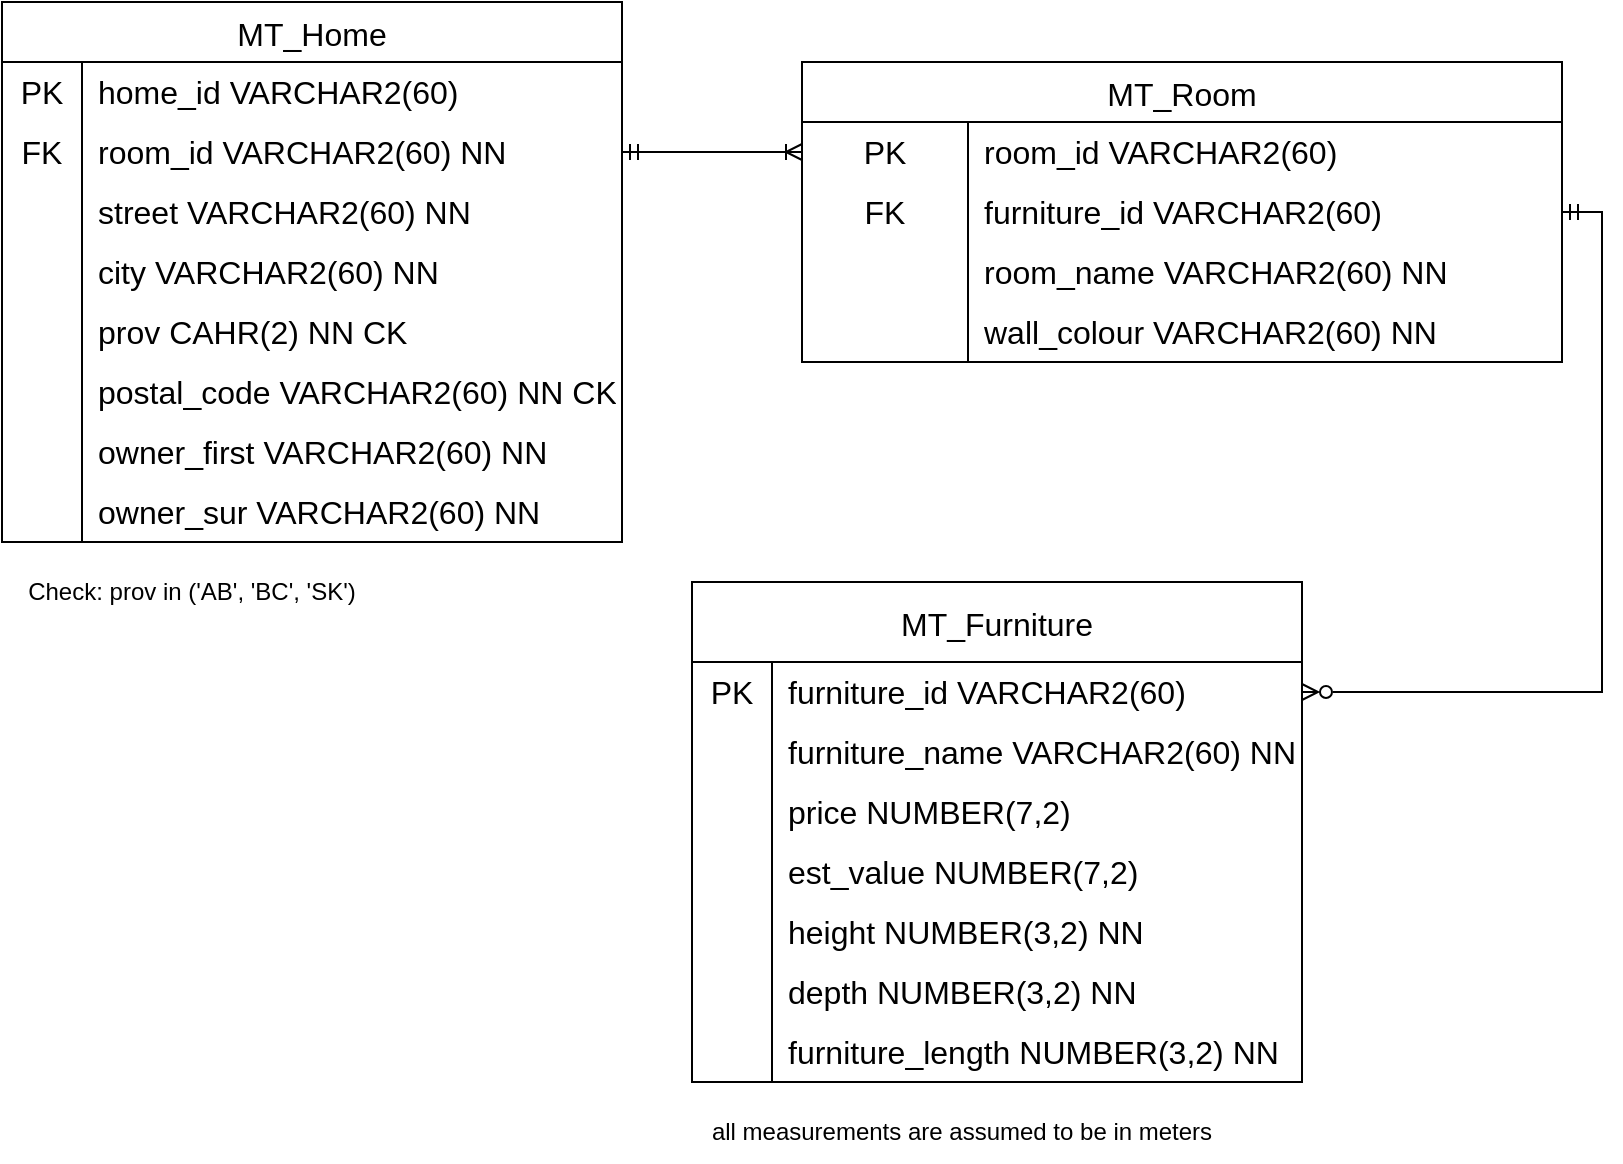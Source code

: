 <mxfile version="21.0.6" type="device"><diagram id="R2lEEEUBdFMjLlhIrx00" name="Page-1"><mxGraphModel dx="473" dy="671" grid="1" gridSize="10" guides="1" tooltips="1" connect="1" arrows="1" fold="1" page="1" pageScale="1" pageWidth="850" pageHeight="1100" math="0" shadow="0" extFonts="Permanent Marker^https://fonts.googleapis.com/css?family=Permanent+Marker"><root><mxCell id="0"/><mxCell id="1" parent="0"/><mxCell id="aU5wr9sbj37ZTKWmg6td-1" value="MT_Home" style="shape=table;startSize=30;container=1;collapsible=0;childLayout=tableLayout;fixedRows=1;rowLines=0;fontStyle=0;strokeColor=default;fontSize=16;" vertex="1" parent="1"><mxGeometry y="110" width="310" height="270" as="geometry"/></mxCell><mxCell id="aU5wr9sbj37ZTKWmg6td-2" value="" style="shape=tableRow;horizontal=0;startSize=0;swimlaneHead=0;swimlaneBody=0;top=0;left=0;bottom=0;right=0;collapsible=0;dropTarget=0;fillColor=none;points=[[0,0.5],[1,0.5]];portConstraint=eastwest;strokeColor=inherit;fontSize=16;" vertex="1" parent="aU5wr9sbj37ZTKWmg6td-1"><mxGeometry y="30" width="310" height="30" as="geometry"/></mxCell><mxCell id="aU5wr9sbj37ZTKWmg6td-3" value="PK" style="shape=partialRectangle;html=1;whiteSpace=wrap;connectable=0;fillColor=none;top=0;left=0;bottom=0;right=0;overflow=hidden;pointerEvents=1;strokeColor=inherit;fontSize=16;" vertex="1" parent="aU5wr9sbj37ZTKWmg6td-2"><mxGeometry width="40" height="30" as="geometry"><mxRectangle width="40" height="30" as="alternateBounds"/></mxGeometry></mxCell><mxCell id="aU5wr9sbj37ZTKWmg6td-4" value="home_id VARCHAR2(60)" style="shape=partialRectangle;html=1;whiteSpace=wrap;connectable=0;fillColor=none;top=0;left=0;bottom=0;right=0;align=left;spacingLeft=6;overflow=hidden;strokeColor=inherit;fontSize=16;" vertex="1" parent="aU5wr9sbj37ZTKWmg6td-2"><mxGeometry x="40" width="270" height="30" as="geometry"><mxRectangle width="270" height="30" as="alternateBounds"/></mxGeometry></mxCell><mxCell id="aU5wr9sbj37ZTKWmg6td-5" value="" style="shape=tableRow;horizontal=0;startSize=0;swimlaneHead=0;swimlaneBody=0;top=0;left=0;bottom=0;right=0;collapsible=0;dropTarget=0;fillColor=none;points=[[0,0.5],[1,0.5]];portConstraint=eastwest;strokeColor=inherit;fontSize=16;" vertex="1" parent="aU5wr9sbj37ZTKWmg6td-1"><mxGeometry y="60" width="310" height="30" as="geometry"/></mxCell><mxCell id="aU5wr9sbj37ZTKWmg6td-6" value="FK" style="shape=partialRectangle;html=1;whiteSpace=wrap;connectable=0;fillColor=none;top=0;left=0;bottom=0;right=0;overflow=hidden;pointerEvents=1;strokeColor=inherit;fontSize=16;" vertex="1" parent="aU5wr9sbj37ZTKWmg6td-5"><mxGeometry width="40" height="30" as="geometry"><mxRectangle width="40" height="30" as="alternateBounds"/></mxGeometry></mxCell><mxCell id="aU5wr9sbj37ZTKWmg6td-7" value="room_id VARCHAR2(60) NN" style="shape=partialRectangle;html=1;whiteSpace=wrap;connectable=0;fillColor=none;top=0;left=0;bottom=0;right=0;align=left;spacingLeft=6;overflow=hidden;strokeColor=inherit;fontSize=16;" vertex="1" parent="aU5wr9sbj37ZTKWmg6td-5"><mxGeometry x="40" width="270" height="30" as="geometry"><mxRectangle width="270" height="30" as="alternateBounds"/></mxGeometry></mxCell><mxCell id="aU5wr9sbj37ZTKWmg6td-8" value="" style="shape=tableRow;horizontal=0;startSize=0;swimlaneHead=0;swimlaneBody=0;top=0;left=0;bottom=0;right=0;collapsible=0;dropTarget=0;fillColor=none;points=[[0,0.5],[1,0.5]];portConstraint=eastwest;strokeColor=inherit;fontSize=16;" vertex="1" parent="aU5wr9sbj37ZTKWmg6td-1"><mxGeometry y="90" width="310" height="30" as="geometry"/></mxCell><mxCell id="aU5wr9sbj37ZTKWmg6td-9" value="" style="shape=partialRectangle;html=1;whiteSpace=wrap;connectable=0;fillColor=none;top=0;left=0;bottom=0;right=0;overflow=hidden;strokeColor=inherit;fontSize=16;" vertex="1" parent="aU5wr9sbj37ZTKWmg6td-8"><mxGeometry width="40" height="30" as="geometry"><mxRectangle width="40" height="30" as="alternateBounds"/></mxGeometry></mxCell><mxCell id="aU5wr9sbj37ZTKWmg6td-10" value="street VARCHAR2(60) NN" style="shape=partialRectangle;html=1;whiteSpace=wrap;connectable=0;fillColor=none;top=0;left=0;bottom=0;right=0;align=left;spacingLeft=6;overflow=hidden;strokeColor=inherit;fontSize=16;" vertex="1" parent="aU5wr9sbj37ZTKWmg6td-8"><mxGeometry x="40" width="270" height="30" as="geometry"><mxRectangle width="270" height="30" as="alternateBounds"/></mxGeometry></mxCell><mxCell id="aU5wr9sbj37ZTKWmg6td-11" value="" style="shape=tableRow;horizontal=0;startSize=0;swimlaneHead=0;swimlaneBody=0;top=0;left=0;bottom=0;right=0;collapsible=0;dropTarget=0;fillColor=none;points=[[0,0.5],[1,0.5]];portConstraint=eastwest;strokeColor=inherit;fontSize=16;" vertex="1" parent="aU5wr9sbj37ZTKWmg6td-1"><mxGeometry y="120" width="310" height="30" as="geometry"/></mxCell><mxCell id="aU5wr9sbj37ZTKWmg6td-12" value="" style="shape=partialRectangle;html=1;whiteSpace=wrap;connectable=0;fillColor=none;top=0;left=0;bottom=0;right=0;overflow=hidden;strokeColor=inherit;fontSize=16;" vertex="1" parent="aU5wr9sbj37ZTKWmg6td-11"><mxGeometry width="40" height="30" as="geometry"><mxRectangle width="40" height="30" as="alternateBounds"/></mxGeometry></mxCell><mxCell id="aU5wr9sbj37ZTKWmg6td-13" value="city VARCHAR2(60) NN" style="shape=partialRectangle;html=1;whiteSpace=wrap;connectable=0;fillColor=none;top=0;left=0;bottom=0;right=0;align=left;spacingLeft=6;overflow=hidden;strokeColor=inherit;fontSize=16;" vertex="1" parent="aU5wr9sbj37ZTKWmg6td-11"><mxGeometry x="40" width="270" height="30" as="geometry"><mxRectangle width="270" height="30" as="alternateBounds"/></mxGeometry></mxCell><mxCell id="aU5wr9sbj37ZTKWmg6td-14" value="" style="shape=tableRow;horizontal=0;startSize=0;swimlaneHead=0;swimlaneBody=0;top=0;left=0;bottom=0;right=0;collapsible=0;dropTarget=0;fillColor=none;points=[[0,0.5],[1,0.5]];portConstraint=eastwest;strokeColor=inherit;fontSize=16;" vertex="1" parent="aU5wr9sbj37ZTKWmg6td-1"><mxGeometry y="150" width="310" height="30" as="geometry"/></mxCell><mxCell id="aU5wr9sbj37ZTKWmg6td-15" value="" style="shape=partialRectangle;html=1;whiteSpace=wrap;connectable=0;fillColor=none;top=0;left=0;bottom=0;right=0;overflow=hidden;strokeColor=inherit;fontSize=16;" vertex="1" parent="aU5wr9sbj37ZTKWmg6td-14"><mxGeometry width="40" height="30" as="geometry"><mxRectangle width="40" height="30" as="alternateBounds"/></mxGeometry></mxCell><mxCell id="aU5wr9sbj37ZTKWmg6td-16" value="prov CAHR(2) NN CK" style="shape=partialRectangle;html=1;whiteSpace=wrap;connectable=0;fillColor=none;top=0;left=0;bottom=0;right=0;align=left;spacingLeft=6;overflow=hidden;strokeColor=inherit;fontSize=16;" vertex="1" parent="aU5wr9sbj37ZTKWmg6td-14"><mxGeometry x="40" width="270" height="30" as="geometry"><mxRectangle width="270" height="30" as="alternateBounds"/></mxGeometry></mxCell><mxCell id="aU5wr9sbj37ZTKWmg6td-17" value="" style="shape=tableRow;horizontal=0;startSize=0;swimlaneHead=0;swimlaneBody=0;top=0;left=0;bottom=0;right=0;collapsible=0;dropTarget=0;fillColor=none;points=[[0,0.5],[1,0.5]];portConstraint=eastwest;strokeColor=inherit;fontSize=16;" vertex="1" parent="aU5wr9sbj37ZTKWmg6td-1"><mxGeometry y="180" width="310" height="30" as="geometry"/></mxCell><mxCell id="aU5wr9sbj37ZTKWmg6td-18" value="" style="shape=partialRectangle;html=1;whiteSpace=wrap;connectable=0;fillColor=none;top=0;left=0;bottom=0;right=0;overflow=hidden;strokeColor=inherit;fontSize=16;" vertex="1" parent="aU5wr9sbj37ZTKWmg6td-17"><mxGeometry width="40" height="30" as="geometry"><mxRectangle width="40" height="30" as="alternateBounds"/></mxGeometry></mxCell><mxCell id="aU5wr9sbj37ZTKWmg6td-19" value="postal_code VARCHAR2(60) NN CK" style="shape=partialRectangle;html=1;whiteSpace=wrap;connectable=0;fillColor=none;top=0;left=0;bottom=0;right=0;align=left;spacingLeft=6;overflow=hidden;strokeColor=inherit;fontSize=16;" vertex="1" parent="aU5wr9sbj37ZTKWmg6td-17"><mxGeometry x="40" width="270" height="30" as="geometry"><mxRectangle width="270" height="30" as="alternateBounds"/></mxGeometry></mxCell><mxCell id="aU5wr9sbj37ZTKWmg6td-20" value="" style="shape=tableRow;horizontal=0;startSize=0;swimlaneHead=0;swimlaneBody=0;top=0;left=0;bottom=0;right=0;collapsible=0;dropTarget=0;fillColor=none;points=[[0,0.5],[1,0.5]];portConstraint=eastwest;strokeColor=inherit;fontSize=16;" vertex="1" parent="aU5wr9sbj37ZTKWmg6td-1"><mxGeometry y="210" width="310" height="30" as="geometry"/></mxCell><mxCell id="aU5wr9sbj37ZTKWmg6td-21" value="" style="shape=partialRectangle;html=1;whiteSpace=wrap;connectable=0;fillColor=none;top=0;left=0;bottom=0;right=0;overflow=hidden;strokeColor=inherit;fontSize=16;" vertex="1" parent="aU5wr9sbj37ZTKWmg6td-20"><mxGeometry width="40" height="30" as="geometry"><mxRectangle width="40" height="30" as="alternateBounds"/></mxGeometry></mxCell><mxCell id="aU5wr9sbj37ZTKWmg6td-22" value="owner_first VARCHAR2(60) NN" style="shape=partialRectangle;html=1;whiteSpace=wrap;connectable=0;fillColor=none;top=0;left=0;bottom=0;right=0;align=left;spacingLeft=6;overflow=hidden;strokeColor=inherit;fontSize=16;" vertex="1" parent="aU5wr9sbj37ZTKWmg6td-20"><mxGeometry x="40" width="270" height="30" as="geometry"><mxRectangle width="270" height="30" as="alternateBounds"/></mxGeometry></mxCell><mxCell id="aU5wr9sbj37ZTKWmg6td-23" value="" style="shape=tableRow;horizontal=0;startSize=0;swimlaneHead=0;swimlaneBody=0;top=0;left=0;bottom=0;right=0;collapsible=0;dropTarget=0;fillColor=none;points=[[0,0.5],[1,0.5]];portConstraint=eastwest;strokeColor=inherit;fontSize=16;" vertex="1" parent="aU5wr9sbj37ZTKWmg6td-1"><mxGeometry y="240" width="310" height="30" as="geometry"/></mxCell><mxCell id="aU5wr9sbj37ZTKWmg6td-24" value="" style="shape=partialRectangle;html=1;whiteSpace=wrap;connectable=0;fillColor=none;top=0;left=0;bottom=0;right=0;overflow=hidden;strokeColor=inherit;fontSize=16;" vertex="1" parent="aU5wr9sbj37ZTKWmg6td-23"><mxGeometry width="40" height="30" as="geometry"><mxRectangle width="40" height="30" as="alternateBounds"/></mxGeometry></mxCell><mxCell id="aU5wr9sbj37ZTKWmg6td-25" value="owner_sur VARCHAR2(60) NN" style="shape=partialRectangle;html=1;whiteSpace=wrap;connectable=0;fillColor=none;top=0;left=0;bottom=0;right=0;align=left;spacingLeft=6;overflow=hidden;strokeColor=inherit;fontSize=16;" vertex="1" parent="aU5wr9sbj37ZTKWmg6td-23"><mxGeometry x="40" width="270" height="30" as="geometry"><mxRectangle width="270" height="30" as="alternateBounds"/></mxGeometry></mxCell><mxCell id="aU5wr9sbj37ZTKWmg6td-26" value="MT_Room" style="shape=table;startSize=30;container=1;collapsible=0;childLayout=tableLayout;fixedRows=1;rowLines=0;fontStyle=0;strokeColor=default;fontSize=16;" vertex="1" parent="1"><mxGeometry x="400" y="140" width="380" height="150" as="geometry"/></mxCell><mxCell id="aU5wr9sbj37ZTKWmg6td-27" value="" style="shape=tableRow;horizontal=0;startSize=0;swimlaneHead=0;swimlaneBody=0;top=0;left=0;bottom=0;right=0;collapsible=0;dropTarget=0;fillColor=none;points=[[0,0.5],[1,0.5]];portConstraint=eastwest;strokeColor=inherit;fontSize=16;" vertex="1" parent="aU5wr9sbj37ZTKWmg6td-26"><mxGeometry y="30" width="380" height="30" as="geometry"/></mxCell><mxCell id="aU5wr9sbj37ZTKWmg6td-28" value="PK" style="shape=partialRectangle;html=1;whiteSpace=wrap;connectable=0;fillColor=none;top=0;left=0;bottom=0;right=0;overflow=hidden;pointerEvents=1;strokeColor=inherit;fontSize=16;" vertex="1" parent="aU5wr9sbj37ZTKWmg6td-27"><mxGeometry width="83" height="30" as="geometry"><mxRectangle width="83" height="30" as="alternateBounds"/></mxGeometry></mxCell><mxCell id="aU5wr9sbj37ZTKWmg6td-29" value="room_id VARCHAR2(60)" style="shape=partialRectangle;html=1;whiteSpace=wrap;connectable=0;fillColor=none;top=0;left=0;bottom=0;right=0;align=left;spacingLeft=6;overflow=hidden;strokeColor=inherit;fontSize=16;" vertex="1" parent="aU5wr9sbj37ZTKWmg6td-27"><mxGeometry x="83" width="297" height="30" as="geometry"><mxRectangle width="297" height="30" as="alternateBounds"/></mxGeometry></mxCell><mxCell id="aU5wr9sbj37ZTKWmg6td-67" value="" style="shape=tableRow;horizontal=0;startSize=0;swimlaneHead=0;swimlaneBody=0;top=0;left=0;bottom=0;right=0;collapsible=0;dropTarget=0;fillColor=none;points=[[0,0.5],[1,0.5]];portConstraint=eastwest;strokeColor=inherit;fontSize=16;" vertex="1" parent="aU5wr9sbj37ZTKWmg6td-26"><mxGeometry y="60" width="380" height="30" as="geometry"/></mxCell><mxCell id="aU5wr9sbj37ZTKWmg6td-68" value="FK" style="shape=partialRectangle;html=1;whiteSpace=wrap;connectable=0;fillColor=none;top=0;left=0;bottom=0;right=0;overflow=hidden;pointerEvents=1;strokeColor=inherit;fontSize=16;" vertex="1" parent="aU5wr9sbj37ZTKWmg6td-67"><mxGeometry width="83" height="30" as="geometry"><mxRectangle width="83" height="30" as="alternateBounds"/></mxGeometry></mxCell><mxCell id="aU5wr9sbj37ZTKWmg6td-69" value="furniture_id VARCHAR2(60)&amp;nbsp;" style="shape=partialRectangle;html=1;whiteSpace=wrap;connectable=0;fillColor=none;top=0;left=0;bottom=0;right=0;align=left;spacingLeft=6;overflow=hidden;strokeColor=inherit;fontSize=16;" vertex="1" parent="aU5wr9sbj37ZTKWmg6td-67"><mxGeometry x="83" width="297" height="30" as="geometry"><mxRectangle width="297" height="30" as="alternateBounds"/></mxGeometry></mxCell><mxCell id="aU5wr9sbj37ZTKWmg6td-30" value="" style="shape=tableRow;horizontal=0;startSize=0;swimlaneHead=0;swimlaneBody=0;top=0;left=0;bottom=0;right=0;collapsible=0;dropTarget=0;fillColor=none;points=[[0,0.5],[1,0.5]];portConstraint=eastwest;strokeColor=inherit;fontSize=16;" vertex="1" parent="aU5wr9sbj37ZTKWmg6td-26"><mxGeometry y="90" width="380" height="30" as="geometry"/></mxCell><mxCell id="aU5wr9sbj37ZTKWmg6td-31" value="" style="shape=partialRectangle;html=1;whiteSpace=wrap;connectable=0;fillColor=none;top=0;left=0;bottom=0;right=0;overflow=hidden;strokeColor=inherit;fontSize=16;" vertex="1" parent="aU5wr9sbj37ZTKWmg6td-30"><mxGeometry width="83" height="30" as="geometry"><mxRectangle width="83" height="30" as="alternateBounds"/></mxGeometry></mxCell><mxCell id="aU5wr9sbj37ZTKWmg6td-32" value="room_name VARCHAR2(60) NN" style="shape=partialRectangle;html=1;whiteSpace=wrap;connectable=0;fillColor=none;top=0;left=0;bottom=0;right=0;align=left;spacingLeft=6;overflow=hidden;strokeColor=inherit;fontSize=16;" vertex="1" parent="aU5wr9sbj37ZTKWmg6td-30"><mxGeometry x="83" width="297" height="30" as="geometry"><mxRectangle width="297" height="30" as="alternateBounds"/></mxGeometry></mxCell><mxCell id="aU5wr9sbj37ZTKWmg6td-33" value="" style="shape=tableRow;horizontal=0;startSize=0;swimlaneHead=0;swimlaneBody=0;top=0;left=0;bottom=0;right=0;collapsible=0;dropTarget=0;fillColor=none;points=[[0,0.5],[1,0.5]];portConstraint=eastwest;strokeColor=inherit;fontSize=16;" vertex="1" parent="aU5wr9sbj37ZTKWmg6td-26"><mxGeometry y="120" width="380" height="30" as="geometry"/></mxCell><mxCell id="aU5wr9sbj37ZTKWmg6td-34" value="" style="shape=partialRectangle;html=1;whiteSpace=wrap;connectable=0;fillColor=none;top=0;left=0;bottom=0;right=0;overflow=hidden;strokeColor=inherit;fontSize=16;" vertex="1" parent="aU5wr9sbj37ZTKWmg6td-33"><mxGeometry width="83" height="30" as="geometry"><mxRectangle width="83" height="30" as="alternateBounds"/></mxGeometry></mxCell><mxCell id="aU5wr9sbj37ZTKWmg6td-35" value="wall_colour VARCHAR2(60) NN" style="shape=partialRectangle;html=1;whiteSpace=wrap;connectable=0;fillColor=none;top=0;left=0;bottom=0;right=0;align=left;spacingLeft=6;overflow=hidden;strokeColor=inherit;fontSize=16;" vertex="1" parent="aU5wr9sbj37ZTKWmg6td-33"><mxGeometry x="83" width="297" height="30" as="geometry"><mxRectangle width="297" height="30" as="alternateBounds"/></mxGeometry></mxCell><mxCell id="aU5wr9sbj37ZTKWmg6td-36" value="MT_Furniture" style="shape=table;startSize=40;container=1;collapsible=0;childLayout=tableLayout;fixedRows=1;rowLines=0;fontStyle=0;strokeColor=default;fontSize=16;" vertex="1" parent="1"><mxGeometry x="345" y="400" width="305" height="250" as="geometry"/></mxCell><mxCell id="aU5wr9sbj37ZTKWmg6td-37" value="" style="shape=tableRow;horizontal=0;startSize=0;swimlaneHead=0;swimlaneBody=0;top=0;left=0;bottom=0;right=0;collapsible=0;dropTarget=0;fillColor=none;points=[[0,0.5],[1,0.5]];portConstraint=eastwest;strokeColor=inherit;fontSize=16;" vertex="1" parent="aU5wr9sbj37ZTKWmg6td-36"><mxGeometry y="40" width="305" height="30" as="geometry"/></mxCell><mxCell id="aU5wr9sbj37ZTKWmg6td-38" value="PK" style="shape=partialRectangle;html=1;whiteSpace=wrap;connectable=0;fillColor=none;top=0;left=0;bottom=0;right=0;overflow=hidden;pointerEvents=1;strokeColor=inherit;fontSize=16;" vertex="1" parent="aU5wr9sbj37ZTKWmg6td-37"><mxGeometry width="40" height="30" as="geometry"><mxRectangle width="40" height="30" as="alternateBounds"/></mxGeometry></mxCell><mxCell id="aU5wr9sbj37ZTKWmg6td-39" value="furniture_id VARCHAR2(60)&amp;nbsp;" style="shape=partialRectangle;html=1;whiteSpace=wrap;connectable=0;fillColor=none;top=0;left=0;bottom=0;right=0;align=left;spacingLeft=6;overflow=hidden;strokeColor=inherit;fontSize=16;" vertex="1" parent="aU5wr9sbj37ZTKWmg6td-37"><mxGeometry x="40" width="265" height="30" as="geometry"><mxRectangle width="265" height="30" as="alternateBounds"/></mxGeometry></mxCell><mxCell id="aU5wr9sbj37ZTKWmg6td-43" value="" style="shape=tableRow;horizontal=0;startSize=0;swimlaneHead=0;swimlaneBody=0;top=0;left=0;bottom=0;right=0;collapsible=0;dropTarget=0;fillColor=none;points=[[0,0.5],[1,0.5]];portConstraint=eastwest;strokeColor=inherit;fontSize=16;" vertex="1" parent="aU5wr9sbj37ZTKWmg6td-36"><mxGeometry y="70" width="305" height="30" as="geometry"/></mxCell><mxCell id="aU5wr9sbj37ZTKWmg6td-44" value="" style="shape=partialRectangle;html=1;whiteSpace=wrap;connectable=0;fillColor=none;top=0;left=0;bottom=0;right=0;overflow=hidden;strokeColor=inherit;fontSize=16;" vertex="1" parent="aU5wr9sbj37ZTKWmg6td-43"><mxGeometry width="40" height="30" as="geometry"><mxRectangle width="40" height="30" as="alternateBounds"/></mxGeometry></mxCell><mxCell id="aU5wr9sbj37ZTKWmg6td-45" value="furniture_name VARCHAR2(60) NN" style="shape=partialRectangle;html=1;whiteSpace=wrap;connectable=0;fillColor=none;top=0;left=0;bottom=0;right=0;align=left;spacingLeft=6;overflow=hidden;strokeColor=inherit;fontSize=16;" vertex="1" parent="aU5wr9sbj37ZTKWmg6td-43"><mxGeometry x="40" width="265" height="30" as="geometry"><mxRectangle width="265" height="30" as="alternateBounds"/></mxGeometry></mxCell><mxCell id="aU5wr9sbj37ZTKWmg6td-46" value="" style="shape=tableRow;horizontal=0;startSize=0;swimlaneHead=0;swimlaneBody=0;top=0;left=0;bottom=0;right=0;collapsible=0;dropTarget=0;fillColor=none;points=[[0,0.5],[1,0.5]];portConstraint=eastwest;strokeColor=inherit;fontSize=16;" vertex="1" parent="aU5wr9sbj37ZTKWmg6td-36"><mxGeometry y="100" width="305" height="30" as="geometry"/></mxCell><mxCell id="aU5wr9sbj37ZTKWmg6td-47" value="" style="shape=partialRectangle;html=1;whiteSpace=wrap;connectable=0;fillColor=none;top=0;left=0;bottom=0;right=0;overflow=hidden;strokeColor=inherit;fontSize=16;" vertex="1" parent="aU5wr9sbj37ZTKWmg6td-46"><mxGeometry width="40" height="30" as="geometry"><mxRectangle width="40" height="30" as="alternateBounds"/></mxGeometry></mxCell><mxCell id="aU5wr9sbj37ZTKWmg6td-48" value="price NUMBER(7,2)&amp;nbsp;" style="shape=partialRectangle;html=1;whiteSpace=wrap;connectable=0;fillColor=none;top=0;left=0;bottom=0;right=0;align=left;spacingLeft=6;overflow=hidden;strokeColor=inherit;fontSize=16;" vertex="1" parent="aU5wr9sbj37ZTKWmg6td-46"><mxGeometry x="40" width="265" height="30" as="geometry"><mxRectangle width="265" height="30" as="alternateBounds"/></mxGeometry></mxCell><mxCell id="aU5wr9sbj37ZTKWmg6td-49" value="" style="shape=tableRow;horizontal=0;startSize=0;swimlaneHead=0;swimlaneBody=0;top=0;left=0;bottom=0;right=0;collapsible=0;dropTarget=0;fillColor=none;points=[[0,0.5],[1,0.5]];portConstraint=eastwest;strokeColor=inherit;fontSize=16;" vertex="1" parent="aU5wr9sbj37ZTKWmg6td-36"><mxGeometry y="130" width="305" height="30" as="geometry"/></mxCell><mxCell id="aU5wr9sbj37ZTKWmg6td-50" value="" style="shape=partialRectangle;html=1;whiteSpace=wrap;connectable=0;fillColor=none;top=0;left=0;bottom=0;right=0;overflow=hidden;strokeColor=inherit;fontSize=16;" vertex="1" parent="aU5wr9sbj37ZTKWmg6td-49"><mxGeometry width="40" height="30" as="geometry"><mxRectangle width="40" height="30" as="alternateBounds"/></mxGeometry></mxCell><mxCell id="aU5wr9sbj37ZTKWmg6td-51" value="est_value NUMBER(7,2)" style="shape=partialRectangle;html=1;whiteSpace=wrap;connectable=0;fillColor=none;top=0;left=0;bottom=0;right=0;align=left;spacingLeft=6;overflow=hidden;strokeColor=inherit;fontSize=16;" vertex="1" parent="aU5wr9sbj37ZTKWmg6td-49"><mxGeometry x="40" width="265" height="30" as="geometry"><mxRectangle width="265" height="30" as="alternateBounds"/></mxGeometry></mxCell><mxCell id="aU5wr9sbj37ZTKWmg6td-52" value="" style="shape=tableRow;horizontal=0;startSize=0;swimlaneHead=0;swimlaneBody=0;top=0;left=0;bottom=0;right=0;collapsible=0;dropTarget=0;fillColor=none;points=[[0,0.5],[1,0.5]];portConstraint=eastwest;strokeColor=inherit;fontSize=16;" vertex="1" parent="aU5wr9sbj37ZTKWmg6td-36"><mxGeometry y="160" width="305" height="30" as="geometry"/></mxCell><mxCell id="aU5wr9sbj37ZTKWmg6td-53" value="" style="shape=partialRectangle;html=1;whiteSpace=wrap;connectable=0;fillColor=none;top=0;left=0;bottom=0;right=0;overflow=hidden;strokeColor=inherit;fontSize=16;" vertex="1" parent="aU5wr9sbj37ZTKWmg6td-52"><mxGeometry width="40" height="30" as="geometry"><mxRectangle width="40" height="30" as="alternateBounds"/></mxGeometry></mxCell><mxCell id="aU5wr9sbj37ZTKWmg6td-54" value="height NUMBER(3,2) NN" style="shape=partialRectangle;html=1;whiteSpace=wrap;connectable=0;fillColor=none;top=0;left=0;bottom=0;right=0;align=left;spacingLeft=6;overflow=hidden;strokeColor=inherit;fontSize=16;" vertex="1" parent="aU5wr9sbj37ZTKWmg6td-52"><mxGeometry x="40" width="265" height="30" as="geometry"><mxRectangle width="265" height="30" as="alternateBounds"/></mxGeometry></mxCell><mxCell id="aU5wr9sbj37ZTKWmg6td-55" value="" style="shape=tableRow;horizontal=0;startSize=0;swimlaneHead=0;swimlaneBody=0;top=0;left=0;bottom=0;right=0;collapsible=0;dropTarget=0;fillColor=none;points=[[0,0.5],[1,0.5]];portConstraint=eastwest;strokeColor=inherit;fontSize=16;" vertex="1" parent="aU5wr9sbj37ZTKWmg6td-36"><mxGeometry y="190" width="305" height="30" as="geometry"/></mxCell><mxCell id="aU5wr9sbj37ZTKWmg6td-56" value="" style="shape=partialRectangle;html=1;whiteSpace=wrap;connectable=0;fillColor=none;top=0;left=0;bottom=0;right=0;overflow=hidden;strokeColor=inherit;fontSize=16;" vertex="1" parent="aU5wr9sbj37ZTKWmg6td-55"><mxGeometry width="40" height="30" as="geometry"><mxRectangle width="40" height="30" as="alternateBounds"/></mxGeometry></mxCell><mxCell id="aU5wr9sbj37ZTKWmg6td-57" value="depth NUMBER(3,2) NN" style="shape=partialRectangle;html=1;whiteSpace=wrap;connectable=0;fillColor=none;top=0;left=0;bottom=0;right=0;align=left;spacingLeft=6;overflow=hidden;strokeColor=inherit;fontSize=16;" vertex="1" parent="aU5wr9sbj37ZTKWmg6td-55"><mxGeometry x="40" width="265" height="30" as="geometry"><mxRectangle width="265" height="30" as="alternateBounds"/></mxGeometry></mxCell><mxCell id="aU5wr9sbj37ZTKWmg6td-58" value="" style="shape=tableRow;horizontal=0;startSize=0;swimlaneHead=0;swimlaneBody=0;top=0;left=0;bottom=0;right=0;collapsible=0;dropTarget=0;fillColor=none;points=[[0,0.5],[1,0.5]];portConstraint=eastwest;strokeColor=inherit;fontSize=16;" vertex="1" parent="aU5wr9sbj37ZTKWmg6td-36"><mxGeometry y="220" width="305" height="30" as="geometry"/></mxCell><mxCell id="aU5wr9sbj37ZTKWmg6td-59" value="" style="shape=partialRectangle;html=1;whiteSpace=wrap;connectable=0;fillColor=none;top=0;left=0;bottom=0;right=0;overflow=hidden;strokeColor=inherit;fontSize=16;" vertex="1" parent="aU5wr9sbj37ZTKWmg6td-58"><mxGeometry width="40" height="30" as="geometry"><mxRectangle width="40" height="30" as="alternateBounds"/></mxGeometry></mxCell><mxCell id="aU5wr9sbj37ZTKWmg6td-60" value="furniture_length NUMBER(3,2) NN" style="shape=partialRectangle;html=1;whiteSpace=wrap;connectable=0;fillColor=none;top=0;left=0;bottom=0;right=0;align=left;spacingLeft=6;overflow=hidden;strokeColor=inherit;fontSize=16;" vertex="1" parent="aU5wr9sbj37ZTKWmg6td-58"><mxGeometry x="40" width="265" height="30" as="geometry"><mxRectangle width="265" height="30" as="alternateBounds"/></mxGeometry></mxCell><mxCell id="aU5wr9sbj37ZTKWmg6td-61" style="edgeStyle=orthogonalEdgeStyle;rounded=0;orthogonalLoop=1;jettySize=auto;html=1;exitX=1;exitY=0.5;exitDx=0;exitDy=0;entryX=0;entryY=0.5;entryDx=0;entryDy=0;endArrow=ERoneToMany;endFill=0;startArrow=ERmandOne;startFill=0;" edge="1" parent="1" source="aU5wr9sbj37ZTKWmg6td-5" target="aU5wr9sbj37ZTKWmg6td-27"><mxGeometry relative="1" as="geometry"/></mxCell><mxCell id="aU5wr9sbj37ZTKWmg6td-62" style="edgeStyle=orthogonalEdgeStyle;rounded=0;orthogonalLoop=1;jettySize=auto;html=1;exitX=1;exitY=0.5;exitDx=0;exitDy=0;entryX=1;entryY=0.5;entryDx=0;entryDy=0;endArrow=ERzeroToMany;endFill=0;startArrow=ERmandOne;startFill=0;" edge="1" parent="1" source="aU5wr9sbj37ZTKWmg6td-67" target="aU5wr9sbj37ZTKWmg6td-37"><mxGeometry relative="1" as="geometry"/></mxCell><mxCell id="aU5wr9sbj37ZTKWmg6td-70" value="Check: prov in ('AB', 'BC', 'SK')" style="text;html=1;strokeColor=none;fillColor=none;align=center;verticalAlign=middle;whiteSpace=wrap;rounded=0;" vertex="1" parent="1"><mxGeometry y="390" width="190" height="30" as="geometry"/></mxCell><mxCell id="aU5wr9sbj37ZTKWmg6td-71" value="all measurements are assumed to be in meters" style="text;html=1;strokeColor=none;fillColor=none;align=center;verticalAlign=middle;whiteSpace=wrap;rounded=0;" vertex="1" parent="1"><mxGeometry x="340" y="660" width="280" height="30" as="geometry"/></mxCell></root></mxGraphModel></diagram></mxfile>